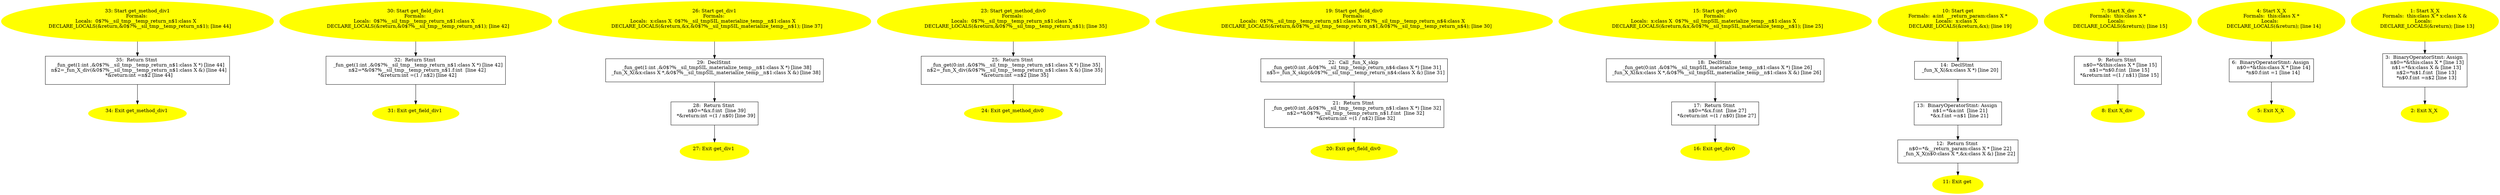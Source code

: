 /* @generated */
digraph iCFG {
35 [label="35:  Return Stmt \n   _fun_get(1:int ,&0$?%__sil_tmp__temp_return_n$1:class X *) [line 44]\n  n$2=_fun_X_div(&0$?%__sil_tmp__temp_return_n$1:class X &) [line 44]\n  *&return:int =n$2 [line 44]\n " shape="box"]
	

	 35 -> 34 ;
34 [label="34: Exit get_method_div1 \n  " color=yellow style=filled]
	

33 [label="33: Start get_method_div1\nFormals: \nLocals:  0$?%__sil_tmp__temp_return_n$1:class X  \n   DECLARE_LOCALS(&return,&0$?%__sil_tmp__temp_return_n$1); [line 44]\n " color=yellow style=filled]
	

	 33 -> 35 ;
32 [label="32:  Return Stmt \n   _fun_get(1:int ,&0$?%__sil_tmp__temp_return_n$1:class X *) [line 42]\n  n$2=*&0$?%__sil_tmp__temp_return_n$1.f:int  [line 42]\n  *&return:int =(1 / n$2) [line 42]\n " shape="box"]
	

	 32 -> 31 ;
31 [label="31: Exit get_field_div1 \n  " color=yellow style=filled]
	

30 [label="30: Start get_field_div1\nFormals: \nLocals:  0$?%__sil_tmp__temp_return_n$1:class X  \n   DECLARE_LOCALS(&return,&0$?%__sil_tmp__temp_return_n$1); [line 42]\n " color=yellow style=filled]
	

	 30 -> 32 ;
29 [label="29:  DeclStmt \n   _fun_get(1:int ,&0$?%__sil_tmpSIL_materialize_temp__n$1:class X *) [line 38]\n  _fun_X_X(&x:class X *,&0$?%__sil_tmpSIL_materialize_temp__n$1:class X &) [line 38]\n " shape="box"]
	

	 29 -> 28 ;
28 [label="28:  Return Stmt \n   n$0=*&x.f:int  [line 39]\n  *&return:int =(1 / n$0) [line 39]\n " shape="box"]
	

	 28 -> 27 ;
27 [label="27: Exit get_div1 \n  " color=yellow style=filled]
	

26 [label="26: Start get_div1\nFormals: \nLocals:  x:class X  0$?%__sil_tmpSIL_materialize_temp__n$1:class X  \n   DECLARE_LOCALS(&return,&x,&0$?%__sil_tmpSIL_materialize_temp__n$1); [line 37]\n " color=yellow style=filled]
	

	 26 -> 29 ;
25 [label="25:  Return Stmt \n   _fun_get(0:int ,&0$?%__sil_tmp__temp_return_n$1:class X *) [line 35]\n  n$2=_fun_X_div(&0$?%__sil_tmp__temp_return_n$1:class X &) [line 35]\n  *&return:int =n$2 [line 35]\n " shape="box"]
	

	 25 -> 24 ;
24 [label="24: Exit get_method_div0 \n  " color=yellow style=filled]
	

23 [label="23: Start get_method_div0\nFormals: \nLocals:  0$?%__sil_tmp__temp_return_n$1:class X  \n   DECLARE_LOCALS(&return,&0$?%__sil_tmp__temp_return_n$1); [line 35]\n " color=yellow style=filled]
	

	 23 -> 25 ;
22 [label="22:  Call _fun_X_skip \n   _fun_get(0:int ,&0$?%__sil_tmp__temp_return_n$4:class X *) [line 31]\n  n$5=_fun_X_skip(&0$?%__sil_tmp__temp_return_n$4:class X &) [line 31]\n " shape="box"]
	

	 22 -> 21 ;
21 [label="21:  Return Stmt \n   _fun_get(0:int ,&0$?%__sil_tmp__temp_return_n$1:class X *) [line 32]\n  n$2=*&0$?%__sil_tmp__temp_return_n$1.f:int  [line 32]\n  *&return:int =(1 / n$2) [line 32]\n " shape="box"]
	

	 21 -> 20 ;
20 [label="20: Exit get_field_div0 \n  " color=yellow style=filled]
	

19 [label="19: Start get_field_div0\nFormals: \nLocals:  0$?%__sil_tmp__temp_return_n$1:class X  0$?%__sil_tmp__temp_return_n$4:class X  \n   DECLARE_LOCALS(&return,&0$?%__sil_tmp__temp_return_n$1,&0$?%__sil_tmp__temp_return_n$4); [line 30]\n " color=yellow style=filled]
	

	 19 -> 22 ;
18 [label="18:  DeclStmt \n   _fun_get(0:int ,&0$?%__sil_tmpSIL_materialize_temp__n$1:class X *) [line 26]\n  _fun_X_X(&x:class X *,&0$?%__sil_tmpSIL_materialize_temp__n$1:class X &) [line 26]\n " shape="box"]
	

	 18 -> 17 ;
17 [label="17:  Return Stmt \n   n$0=*&x.f:int  [line 27]\n  *&return:int =(1 / n$0) [line 27]\n " shape="box"]
	

	 17 -> 16 ;
16 [label="16: Exit get_div0 \n  " color=yellow style=filled]
	

15 [label="15: Start get_div0\nFormals: \nLocals:  x:class X  0$?%__sil_tmpSIL_materialize_temp__n$1:class X  \n   DECLARE_LOCALS(&return,&x,&0$?%__sil_tmpSIL_materialize_temp__n$1); [line 25]\n " color=yellow style=filled]
	

	 15 -> 18 ;
14 [label="14:  DeclStmt \n   _fun_X_X(&x:class X *) [line 20]\n " shape="box"]
	

	 14 -> 13 ;
13 [label="13:  BinaryOperatorStmt: Assign \n   n$1=*&a:int  [line 21]\n  *&x.f:int =n$1 [line 21]\n " shape="box"]
	

	 13 -> 12 ;
12 [label="12:  Return Stmt \n   n$0=*&__return_param:class X * [line 22]\n  _fun_X_X(n$0:class X *,&x:class X &) [line 22]\n " shape="box"]
	

	 12 -> 11 ;
11 [label="11: Exit get \n  " color=yellow style=filled]
	

10 [label="10: Start get\nFormals:  a:int  __return_param:class X *\nLocals:  x:class X  \n   DECLARE_LOCALS(&return,&x); [line 19]\n " color=yellow style=filled]
	

	 10 -> 14 ;
9 [label="9:  Return Stmt \n   n$0=*&this:class X * [line 15]\n  n$1=*n$0.f:int  [line 15]\n  *&return:int =(1 / n$1) [line 15]\n " shape="box"]
	

	 9 -> 8 ;
8 [label="8: Exit X_div \n  " color=yellow style=filled]
	

7 [label="7: Start X_div\nFormals:  this:class X *\nLocals:  \n   DECLARE_LOCALS(&return); [line 15]\n " color=yellow style=filled]
	

	 7 -> 9 ;
6 [label="6:  BinaryOperatorStmt: Assign \n   n$0=*&this:class X * [line 14]\n  *n$0.f:int =1 [line 14]\n " shape="box"]
	

	 6 -> 5 ;
5 [label="5: Exit X_X \n  " color=yellow style=filled]
	

4 [label="4: Start X_X\nFormals:  this:class X *\nLocals:  \n   DECLARE_LOCALS(&return); [line 14]\n " color=yellow style=filled]
	

	 4 -> 6 ;
3 [label="3:  BinaryOperatorStmt: Assign \n   n$0=*&this:class X * [line 13]\n  n$1=*&x:class X & [line 13]\n  n$2=*n$1.f:int  [line 13]\n  *n$0.f:int =n$2 [line 13]\n " shape="box"]
	

	 3 -> 2 ;
2 [label="2: Exit X_X \n  " color=yellow style=filled]
	

1 [label="1: Start X_X\nFormals:  this:class X * x:class X &\nLocals:  \n   DECLARE_LOCALS(&return); [line 13]\n " color=yellow style=filled]
	

	 1 -> 3 ;
}
